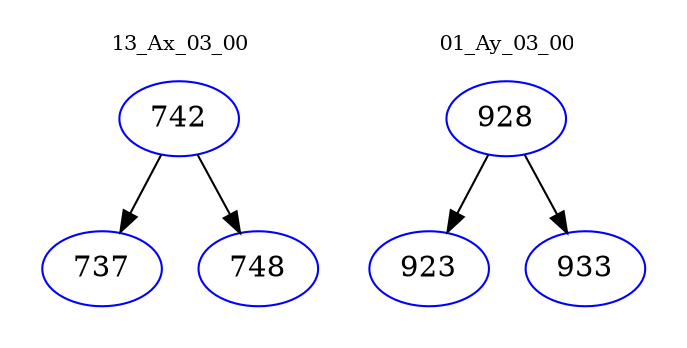 digraph{
subgraph cluster_0 {
color = white
label = "13_Ax_03_00";
fontsize=10;
T0_742 [label="742", color="blue"]
T0_742 -> T0_737 [color="black"]
T0_737 [label="737", color="blue"]
T0_742 -> T0_748 [color="black"]
T0_748 [label="748", color="blue"]
}
subgraph cluster_1 {
color = white
label = "01_Ay_03_00";
fontsize=10;
T1_928 [label="928", color="blue"]
T1_928 -> T1_923 [color="black"]
T1_923 [label="923", color="blue"]
T1_928 -> T1_933 [color="black"]
T1_933 [label="933", color="blue"]
}
}
